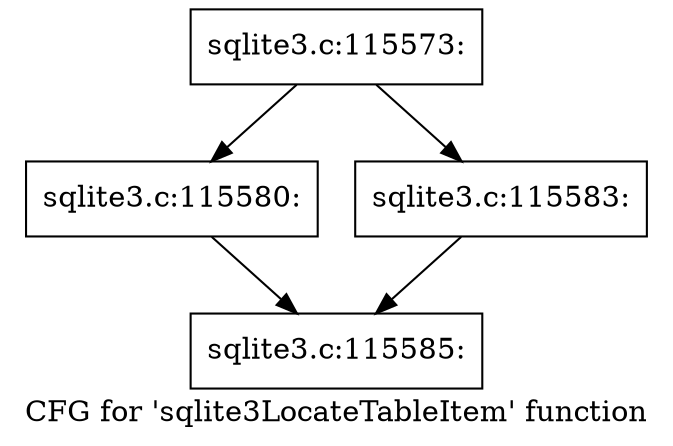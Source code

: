 digraph "CFG for 'sqlite3LocateTableItem' function" {
	label="CFG for 'sqlite3LocateTableItem' function";

	Node0x55c0f8fb4b50 [shape=record,label="{sqlite3.c:115573:}"];
	Node0x55c0f8fb4b50 -> Node0x55c0f8fbcac0;
	Node0x55c0f8fb4b50 -> Node0x55c0f8fbcb60;
	Node0x55c0f8fbcac0 [shape=record,label="{sqlite3.c:115580:}"];
	Node0x55c0f8fbcac0 -> Node0x55c0f8fbcb10;
	Node0x55c0f8fbcb60 [shape=record,label="{sqlite3.c:115583:}"];
	Node0x55c0f8fbcb60 -> Node0x55c0f8fbcb10;
	Node0x55c0f8fbcb10 [shape=record,label="{sqlite3.c:115585:}"];
}
